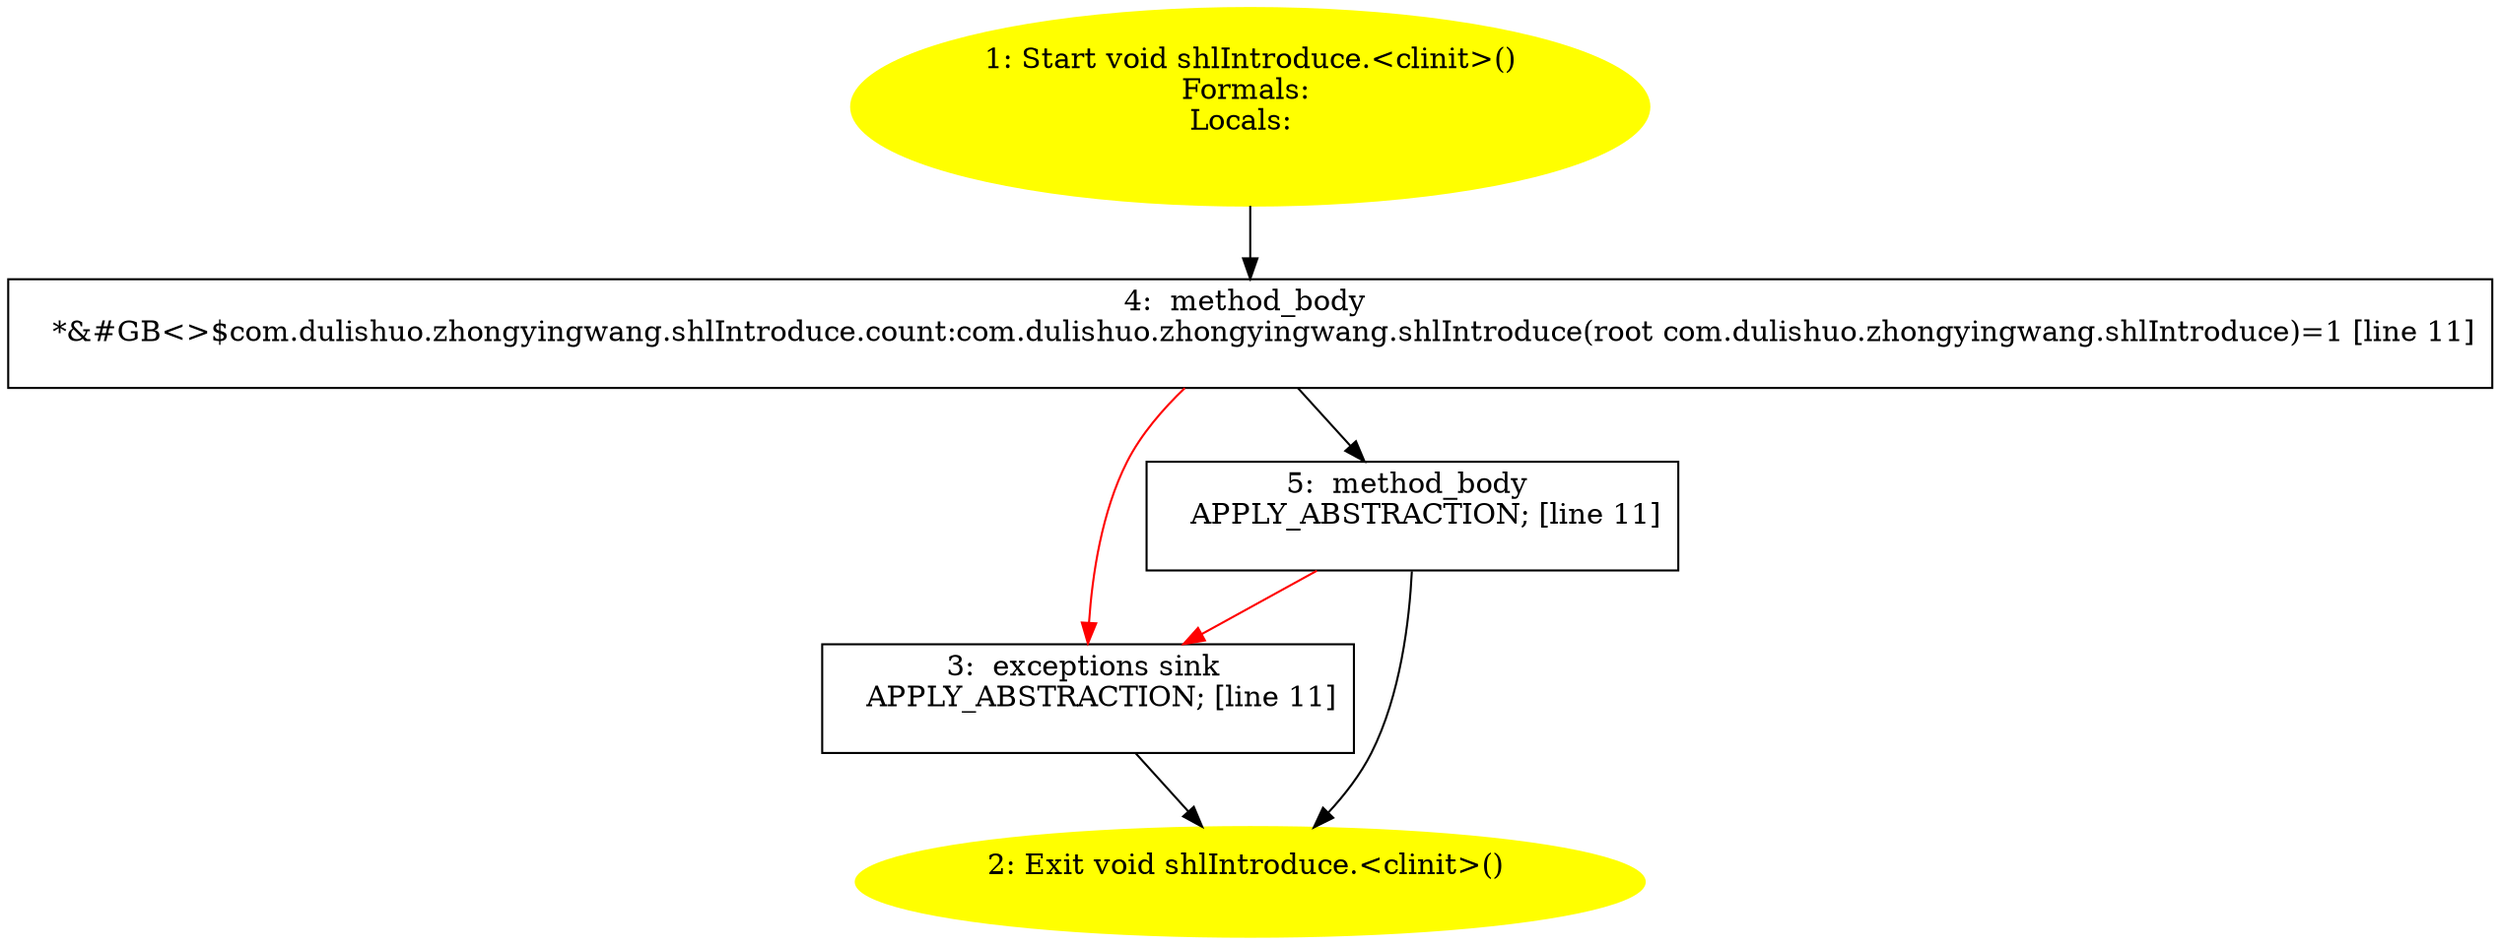 /* @generated */
digraph cfg {
"com.dulishuo.zhongyingwang.shlIntroduce.<clinit>():void.683964914ccf91c2bda7fd1b86f93aaa_1" [label="1: Start void shlIntroduce.<clinit>()\nFormals: \nLocals:  \n  " color=yellow style=filled]
	

	 "com.dulishuo.zhongyingwang.shlIntroduce.<clinit>():void.683964914ccf91c2bda7fd1b86f93aaa_1" -> "com.dulishuo.zhongyingwang.shlIntroduce.<clinit>():void.683964914ccf91c2bda7fd1b86f93aaa_4" ;
"com.dulishuo.zhongyingwang.shlIntroduce.<clinit>():void.683964914ccf91c2bda7fd1b86f93aaa_2" [label="2: Exit void shlIntroduce.<clinit>() \n  " color=yellow style=filled]
	

"com.dulishuo.zhongyingwang.shlIntroduce.<clinit>():void.683964914ccf91c2bda7fd1b86f93aaa_3" [label="3:  exceptions sink \n   APPLY_ABSTRACTION; [line 11]\n " shape="box"]
	

	 "com.dulishuo.zhongyingwang.shlIntroduce.<clinit>():void.683964914ccf91c2bda7fd1b86f93aaa_3" -> "com.dulishuo.zhongyingwang.shlIntroduce.<clinit>():void.683964914ccf91c2bda7fd1b86f93aaa_2" ;
"com.dulishuo.zhongyingwang.shlIntroduce.<clinit>():void.683964914ccf91c2bda7fd1b86f93aaa_4" [label="4:  method_body \n   *&#GB<>$com.dulishuo.zhongyingwang.shlIntroduce.count:com.dulishuo.zhongyingwang.shlIntroduce(root com.dulishuo.zhongyingwang.shlIntroduce)=1 [line 11]\n " shape="box"]
	

	 "com.dulishuo.zhongyingwang.shlIntroduce.<clinit>():void.683964914ccf91c2bda7fd1b86f93aaa_4" -> "com.dulishuo.zhongyingwang.shlIntroduce.<clinit>():void.683964914ccf91c2bda7fd1b86f93aaa_5" ;
	 "com.dulishuo.zhongyingwang.shlIntroduce.<clinit>():void.683964914ccf91c2bda7fd1b86f93aaa_4" -> "com.dulishuo.zhongyingwang.shlIntroduce.<clinit>():void.683964914ccf91c2bda7fd1b86f93aaa_3" [color="red" ];
"com.dulishuo.zhongyingwang.shlIntroduce.<clinit>():void.683964914ccf91c2bda7fd1b86f93aaa_5" [label="5:  method_body \n   APPLY_ABSTRACTION; [line 11]\n " shape="box"]
	

	 "com.dulishuo.zhongyingwang.shlIntroduce.<clinit>():void.683964914ccf91c2bda7fd1b86f93aaa_5" -> "com.dulishuo.zhongyingwang.shlIntroduce.<clinit>():void.683964914ccf91c2bda7fd1b86f93aaa_2" ;
	 "com.dulishuo.zhongyingwang.shlIntroduce.<clinit>():void.683964914ccf91c2bda7fd1b86f93aaa_5" -> "com.dulishuo.zhongyingwang.shlIntroduce.<clinit>():void.683964914ccf91c2bda7fd1b86f93aaa_3" [color="red" ];
}
